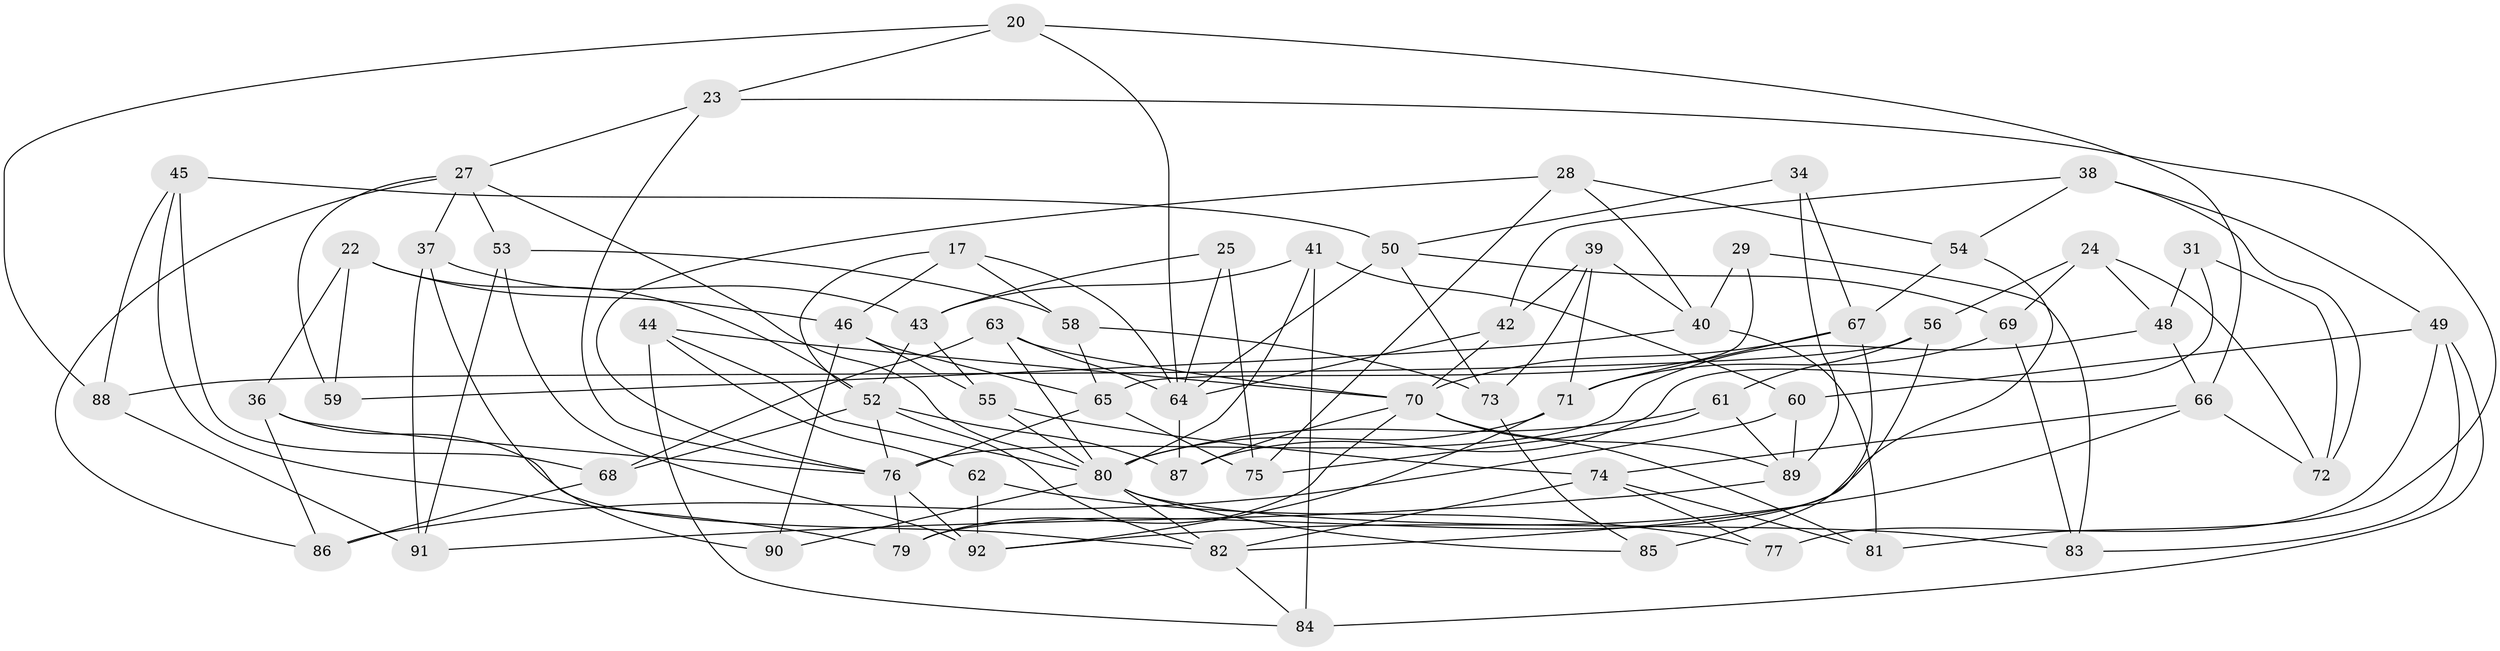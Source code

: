 // original degree distribution, {4: 1.0}
// Generated by graph-tools (version 1.1) at 2025/03/03/04/25 22:03:25]
// undirected, 64 vertices, 142 edges
graph export_dot {
graph [start="1"]
  node [color=gray90,style=filled];
  17;
  20;
  22;
  23;
  24;
  25;
  27 [super="+15"];
  28;
  29;
  31;
  34;
  36;
  37;
  38;
  39;
  40 [super="+11"];
  41;
  42;
  43 [super="+13"];
  44;
  45;
  46 [super="+35"];
  48;
  49 [super="+19"];
  50 [super="+7"];
  52 [super="+9+18"];
  53;
  54;
  55;
  56;
  58;
  59;
  60;
  61;
  62;
  63;
  64 [super="+3+10"];
  65 [super="+21"];
  66 [super="+2"];
  67 [super="+16"];
  68;
  69;
  70 [super="+33"];
  71 [super="+47"];
  72 [super="+30"];
  73;
  74 [super="+51"];
  75;
  76 [super="+57"];
  77;
  79;
  80 [super="+1+8+32"];
  81;
  82 [super="+6+78"];
  83;
  84;
  85;
  86;
  87;
  88;
  89 [super="+14"];
  90;
  91;
  92 [super="+26"];
  17 -- 46;
  17 -- 58;
  17 -- 64;
  17 -- 52;
  20 -- 23;
  20 -- 88;
  20 -- 64;
  20 -- 66;
  22 -- 59;
  22 -- 36;
  22 -- 52;
  22 -- 46;
  23 -- 81;
  23 -- 27;
  23 -- 76;
  24 -- 72;
  24 -- 56;
  24 -- 48;
  24 -- 69;
  25 -- 75;
  25 -- 43 [weight=2];
  25 -- 64;
  27 -- 37;
  27 -- 59;
  27 -- 80;
  27 -- 53;
  27 -- 86;
  28 -- 75;
  28 -- 40;
  28 -- 54;
  28 -- 76;
  29 -- 65 [weight=2];
  29 -- 83;
  29 -- 40;
  31 -- 48;
  31 -- 72 [weight=2];
  31 -- 87;
  34 -- 89 [weight=2];
  34 -- 50;
  34 -- 67;
  36 -- 86;
  36 -- 76;
  36 -- 82;
  37 -- 90;
  37 -- 91;
  37 -- 43;
  38 -- 42;
  38 -- 54;
  38 -- 49;
  38 -- 72;
  39 -- 71;
  39 -- 73;
  39 -- 42;
  39 -- 40;
  40 -- 59 [weight=2];
  40 -- 81;
  41 -- 43;
  41 -- 60;
  41 -- 84;
  41 -- 80;
  42 -- 70;
  42 -- 64;
  43 -- 55;
  43 -- 52;
  44 -- 84;
  44 -- 62;
  44 -- 80;
  44 -- 70;
  45 -- 88;
  45 -- 68;
  45 -- 50;
  45 -- 79;
  46 -- 55;
  46 -- 90 [weight=2];
  46 -- 65;
  48 -- 66;
  48 -- 76;
  49 -- 83;
  49 -- 77 [weight=2];
  49 -- 84;
  49 -- 60;
  50 -- 64 [weight=2];
  50 -- 73;
  50 -- 69;
  52 -- 68;
  52 -- 82 [weight=2];
  52 -- 87;
  52 -- 76;
  53 -- 91;
  53 -- 92;
  53 -- 58;
  54 -- 67;
  54 -- 79;
  55 -- 74;
  55 -- 80;
  56 -- 88;
  56 -- 61;
  56 -- 82;
  58 -- 65;
  58 -- 73;
  60 -- 89;
  60 -- 86;
  61 -- 75;
  61 -- 89;
  61 -- 80;
  62 -- 77;
  62 -- 92 [weight=2];
  63 -- 80;
  63 -- 68;
  63 -- 64;
  63 -- 70;
  64 -- 87;
  65 -- 75;
  65 -- 76;
  66 -- 72 [weight=2];
  66 -- 92;
  66 -- 74;
  67 -- 85 [weight=2];
  67 -- 71;
  67 -- 70;
  68 -- 86;
  69 -- 83;
  69 -- 71;
  70 -- 79;
  70 -- 81;
  70 -- 87;
  70 -- 89;
  71 -- 92;
  71 -- 80 [weight=2];
  73 -- 85;
  74 -- 77;
  74 -- 82 [weight=2];
  74 -- 81;
  76 -- 79;
  76 -- 92;
  80 -- 83;
  80 -- 90;
  80 -- 82;
  80 -- 85;
  82 -- 84;
  88 -- 91;
  89 -- 91;
}
